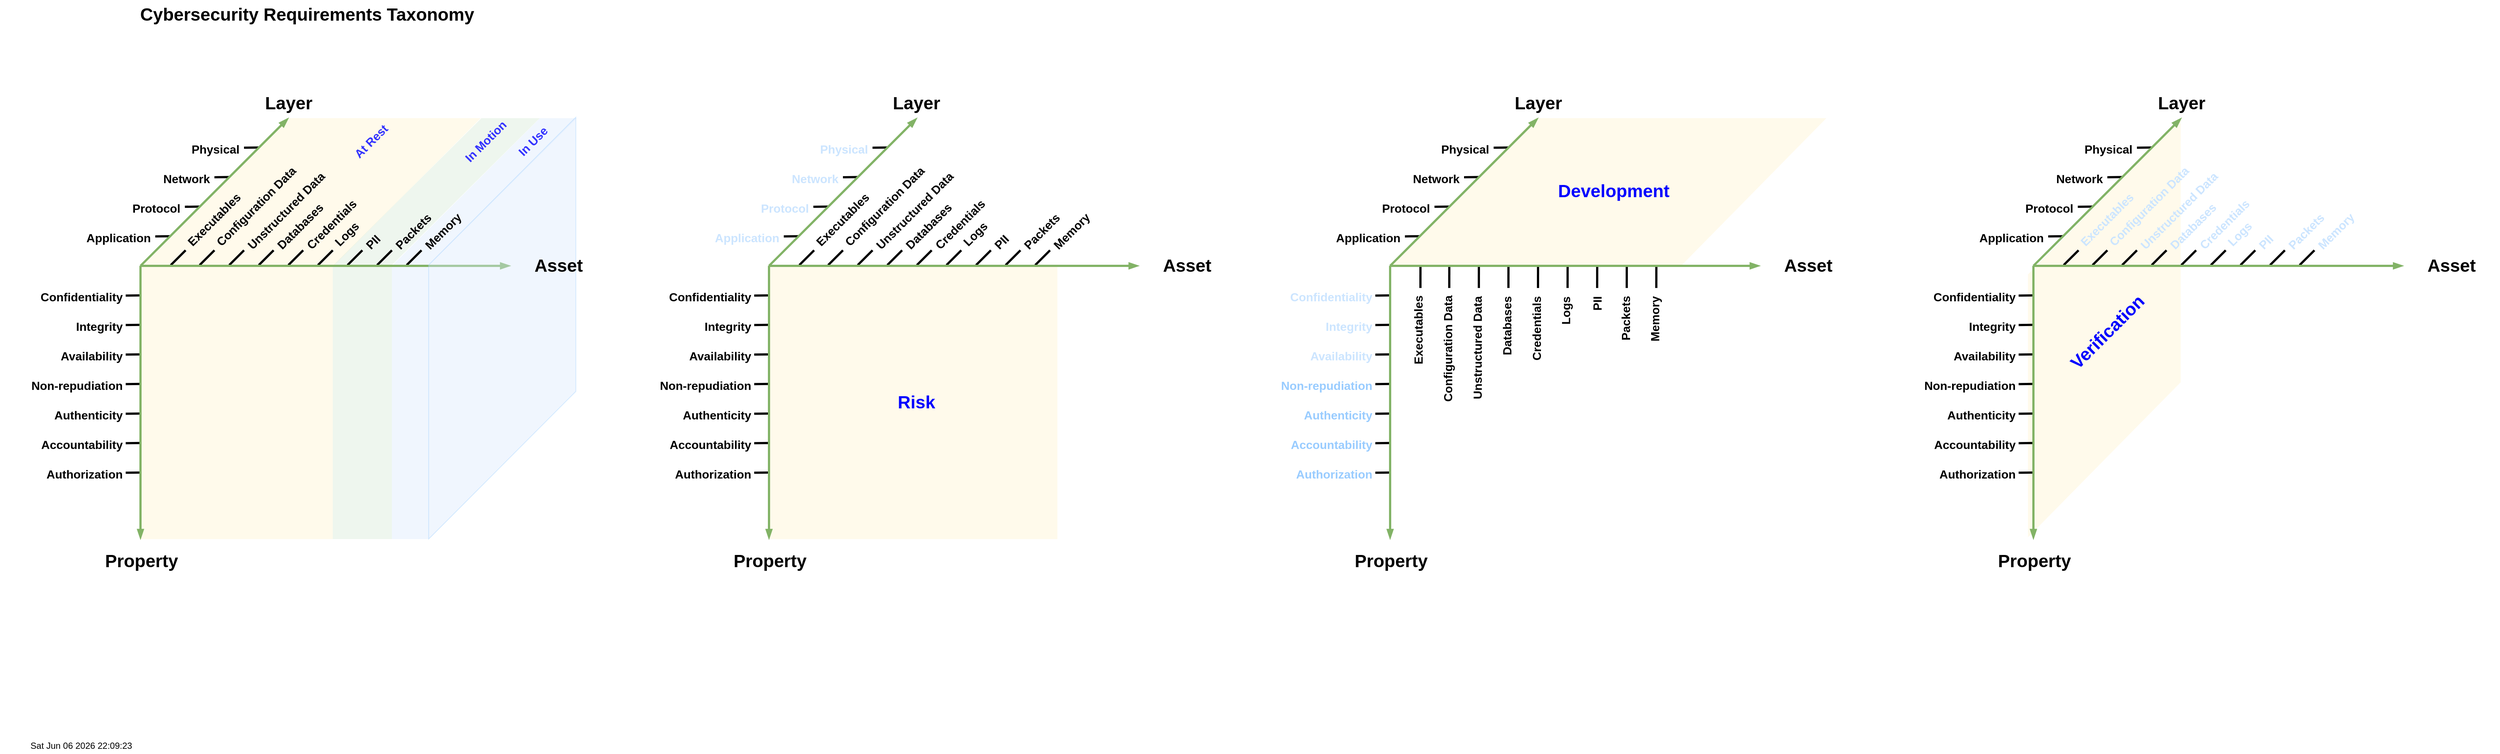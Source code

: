 <mxfile version="13.7.9" type="device"><diagram id="rt5wtrKNGQeydANUWzkH" name="Page-1"><mxGraphModel dx="1106" dy="1003" grid="0" gridSize="10" guides="1" tooltips="1" connect="1" arrows="1" fold="1" page="1" pageScale="1" pageWidth="850" pageHeight="1100" math="0" shadow="0"><root><mxCell id="0"/><mxCell id="1" parent="0"/><mxCell id="GhZLCgWQpFqejBJVh2LF-31" value="" style="rounded=0;whiteSpace=wrap;html=1;opacity=40;align=center;fillColor=#dae8fc;strokeColor=none;" parent="1" vertex="1"><mxGeometry x="540" y="400" width="50" height="370" as="geometry"/></mxCell><mxCell id="GhZLCgWQpFqejBJVh2LF-30" value="" style="rounded=0;whiteSpace=wrap;html=1;opacity=40;align=center;fillColor=#d5e8d4;strokeColor=none;" parent="1" vertex="1"><mxGeometry x="460" y="400" width="80" height="370" as="geometry"/></mxCell><mxCell id="GhZLCgWQpFqejBJVh2LF-29" value="" style="rounded=0;whiteSpace=wrap;html=1;opacity=40;align=center;fillColor=#fff2cc;strokeColor=none;" parent="1" vertex="1"><mxGeometry x="200" y="400" width="260" height="370" as="geometry"/></mxCell><mxCell id="GhZLCgWQpFqejBJVh2LF-20" value="" style="shape=parallelogram;perimeter=parallelogramPerimeter;whiteSpace=wrap;html=1;fillColor=#fff2cc;strokeColor=none;opacity=40;size=0.432;" parent="1" vertex="1"><mxGeometry x="200" y="200" width="460" height="200" as="geometry"/></mxCell><mxCell id="GhZLCgWQpFqejBJVh2LF-23" value="" style="shape=parallelogram;perimeter=parallelogramPerimeter;whiteSpace=wrap;html=1;fillColor=#d5e8d4;strokeColor=none;opacity=40;size=0.718;" parent="1" vertex="1"><mxGeometry x="460" y="200" width="280" height="200" as="geometry"/></mxCell><mxCell id="GhZLCgWQpFqejBJVh2LF-24" value="" style="shape=parallelogram;perimeter=parallelogramPerimeter;whiteSpace=wrap;html=1;fillColor=#dae8fc;strokeColor=none;opacity=40;size=0.801;" parent="1" vertex="1"><mxGeometry x="540" y="200" width="250" height="200" as="geometry"/></mxCell><UserObject label="%date{ddd mmm dd yyyy HH:MM:ss}%" placeholders="1" id="2E60K1jWNHAhZudrRcz7-4"><mxCell style="text;html=1;strokeColor=none;fillColor=none;align=center;verticalAlign=middle;whiteSpace=wrap;overflow=hidden;" parent="1" vertex="1"><mxGeometry x="40" y="1040" width="160" height="20" as="geometry"/></mxCell></UserObject><mxCell id="2E60K1jWNHAhZudrRcz7-5" value="Cybersecurity Requirements Taxonomy" style="text;strokeColor=none;fillColor=none;html=1;fontSize=24;fontStyle=1;verticalAlign=middle;align=center;" parent="1" vertex="1"><mxGeometry x="10" y="40" width="830" height="40" as="geometry"/></mxCell><mxCell id="2E60K1jWNHAhZudrRcz7-6" value="Layer" style="text;strokeColor=none;fillColor=none;html=1;fontSize=24;fontStyle=1;verticalAlign=middle;align=center;rotation=0;" parent="1" vertex="1"><mxGeometry x="350" y="160" width="100" height="40" as="geometry"/></mxCell><mxCell id="2E60K1jWNHAhZudrRcz7-8" value="Property" style="text;strokeColor=none;fillColor=none;html=1;fontSize=24;fontStyle=1;verticalAlign=middle;align=center;rotation=0;" parent="1" vertex="1"><mxGeometry x="106" y="780" width="190" height="40" as="geometry"/></mxCell><mxCell id="2E60K1jWNHAhZudrRcz7-9" value="&lt;font style=&quot;font-size: 16px&quot;&gt;Physical&lt;/font&gt;" style="text;strokeColor=none;fillColor=none;html=1;fontSize=24;fontStyle=1;verticalAlign=middle;align=right;rotation=0;" parent="1" vertex="1"><mxGeometry x="235" y="220" width="100" height="40" as="geometry"/></mxCell><mxCell id="2E60K1jWNHAhZudrRcz7-10" value="&lt;font style=&quot;font-size: 16px&quot;&gt;Network&lt;/font&gt;" style="text;strokeColor=none;fillColor=none;html=1;fontSize=24;fontStyle=1;verticalAlign=middle;align=right;rotation=0;" parent="1" vertex="1"><mxGeometry x="195" y="260" width="100" height="40" as="geometry"/></mxCell><mxCell id="2E60K1jWNHAhZudrRcz7-11" value="&lt;font style=&quot;font-size: 16px&quot;&gt;Protocol&lt;/font&gt;" style="text;strokeColor=none;fillColor=none;html=1;fontSize=24;fontStyle=1;verticalAlign=middle;align=right;rotation=0;" parent="1" vertex="1"><mxGeometry x="155" y="300" width="100" height="40" as="geometry"/></mxCell><mxCell id="2E60K1jWNHAhZudrRcz7-12" value="&lt;font style=&quot;font-size: 16px&quot;&gt;Application&lt;/font&gt;" style="text;strokeColor=none;fillColor=none;html=1;fontSize=24;fontStyle=1;verticalAlign=middle;align=right;rotation=0;" parent="1" vertex="1"><mxGeometry x="115" y="340" width="100" height="40" as="geometry"/></mxCell><mxCell id="2E60K1jWNHAhZudrRcz7-13" value="" style="endArrow=none;html=1;strokeWidth=3;" parent="1" edge="1"><mxGeometry width="50" height="50" relative="1" as="geometry"><mxPoint x="180" y="440.25" as="sourcePoint"/><mxPoint x="200" y="440" as="targetPoint"/></mxGeometry></mxCell><mxCell id="2E60K1jWNHAhZudrRcz7-14" value="" style="endArrow=none;html=1;strokeWidth=3;" parent="1" edge="1"><mxGeometry width="50" height="50" relative="1" as="geometry"><mxPoint x="260" y="320" as="sourcePoint"/><mxPoint x="280" y="319.75" as="targetPoint"/></mxGeometry></mxCell><mxCell id="2E60K1jWNHAhZudrRcz7-15" value="" style="endArrow=none;html=1;strokeWidth=3;" parent="1" edge="1"><mxGeometry width="50" height="50" relative="1" as="geometry"><mxPoint x="300" y="280" as="sourcePoint"/><mxPoint x="320" y="279.75" as="targetPoint"/></mxGeometry></mxCell><mxCell id="2E60K1jWNHAhZudrRcz7-16" value="" style="endArrow=none;html=1;strokeWidth=3;" parent="1" edge="1"><mxGeometry width="50" height="50" relative="1" as="geometry"><mxPoint x="340" y="240" as="sourcePoint"/><mxPoint x="360" y="239.75" as="targetPoint"/></mxGeometry></mxCell><mxCell id="2E60K1jWNHAhZudrRcz7-17" value="&lt;font style=&quot;font-size: 16px&quot;&gt;Confidentiality&lt;/font&gt;" style="text;strokeColor=none;fillColor=none;html=1;fontSize=24;fontStyle=1;verticalAlign=middle;align=right;rotation=0;" parent="1" vertex="1"><mxGeometry x="50" y="420" width="127" height="40" as="geometry"/></mxCell><mxCell id="2E60K1jWNHAhZudrRcz7-18" value="&lt;font style=&quot;font-size: 16px&quot;&gt;Integrity&lt;/font&gt;" style="text;strokeColor=none;fillColor=none;html=1;fontSize=24;fontStyle=1;verticalAlign=middle;align=right;rotation=0;" parent="1" vertex="1"><mxGeometry x="77" y="460" width="100" height="40" as="geometry"/></mxCell><mxCell id="2E60K1jWNHAhZudrRcz7-19" value="&lt;font style=&quot;font-size: 16px&quot;&gt;Availability&lt;/font&gt;" style="text;strokeColor=none;fillColor=none;html=1;fontSize=24;fontStyle=1;verticalAlign=middle;align=right;rotation=0;" parent="1" vertex="1"><mxGeometry x="77" y="500" width="100" height="40" as="geometry"/></mxCell><mxCell id="2E60K1jWNHAhZudrRcz7-20" value="&lt;span style=&quot;font-size: 16px&quot;&gt;Non-repudiation&lt;/span&gt;" style="text;strokeColor=none;fillColor=none;html=1;fontSize=24;fontStyle=1;verticalAlign=middle;align=right;rotation=0;" parent="1" vertex="1"><mxGeometry x="77" y="540" width="100" height="40" as="geometry"/></mxCell><mxCell id="2E60K1jWNHAhZudrRcz7-21" value="" style="endArrow=none;html=1;strokeWidth=3;" parent="1" edge="1"><mxGeometry width="50" height="50" relative="1" as="geometry"><mxPoint x="180" y="480.08" as="sourcePoint"/><mxPoint x="200" y="479.83" as="targetPoint"/></mxGeometry></mxCell><mxCell id="2E60K1jWNHAhZudrRcz7-22" value="" style="endArrow=none;html=1;strokeWidth=3;" parent="1" edge="1"><mxGeometry width="50" height="50" relative="1" as="geometry"><mxPoint x="180" y="520.08" as="sourcePoint"/><mxPoint x="200" y="519.83" as="targetPoint"/></mxGeometry></mxCell><mxCell id="2E60K1jWNHAhZudrRcz7-23" value="" style="endArrow=none;html=1;strokeWidth=3;" parent="1" edge="1"><mxGeometry width="50" height="50" relative="1" as="geometry"><mxPoint x="180" y="560.08" as="sourcePoint"/><mxPoint x="200" y="559.83" as="targetPoint"/></mxGeometry></mxCell><mxCell id="2E60K1jWNHAhZudrRcz7-24" value="" style="endArrow=none;html=1;strokeWidth=3;" parent="1" edge="1"><mxGeometry width="50" height="50" relative="1" as="geometry"><mxPoint x="220" y="360.08" as="sourcePoint"/><mxPoint x="240" y="359.83" as="targetPoint"/></mxGeometry></mxCell><mxCell id="2E60K1jWNHAhZudrRcz7-25" value="" style="endArrow=none;html=1;strokeWidth=3;" parent="1" edge="1"><mxGeometry width="50" height="50" relative="1" as="geometry"><mxPoint x="300.03" y="378.89" as="sourcePoint"/><mxPoint x="280.03" y="398.89" as="targetPoint"/></mxGeometry></mxCell><mxCell id="2E60K1jWNHAhZudrRcz7-26" value="&lt;font style=&quot;font-size: 16px&quot;&gt;Configuration Data&lt;br&gt;&lt;/font&gt;" style="text;strokeColor=none;fillColor=none;html=1;fontSize=24;fontStyle=1;verticalAlign=middle;align=left;rotation=-45;" parent="1" vertex="1"><mxGeometry x="278" y="291.92" width="165" height="40" as="geometry"/></mxCell><mxCell id="2E60K1jWNHAhZudrRcz7-27" value="&lt;font style=&quot;font-size: 16px&quot;&gt;Unstructured Data&lt;/font&gt;" style="text;strokeColor=none;fillColor=none;html=1;fontSize=24;fontStyle=1;verticalAlign=middle;align=left;rotation=-45;" parent="1" vertex="1"><mxGeometry x="316.85" y="287.08" width="189.97" height="40" as="geometry"/></mxCell><mxCell id="2E60K1jWNHAhZudrRcz7-28" value="&lt;font style=&quot;font-size: 16px&quot;&gt;Databases&lt;/font&gt;" style="text;strokeColor=none;fillColor=none;html=1;fontSize=24;fontStyle=1;verticalAlign=middle;align=left;rotation=-45;" parent="1" vertex="1"><mxGeometry x="370.03" y="318.89" width="100" height="40" as="geometry"/></mxCell><mxCell id="2E60K1jWNHAhZudrRcz7-29" value="&lt;font style=&quot;font-size: 16px&quot;&gt;Credentials&lt;/font&gt;" style="text;strokeColor=none;fillColor=none;html=1;fontSize=24;fontStyle=1;verticalAlign=middle;align=left;rotation=-45;" parent="1" vertex="1"><mxGeometry x="410.03" y="318.89" width="100" height="40" as="geometry"/></mxCell><mxCell id="2E60K1jWNHAhZudrRcz7-30" value="" style="endArrow=none;html=1;strokeWidth=3;" parent="1" edge="1"><mxGeometry width="50" height="50" relative="1" as="geometry"><mxPoint x="340.03" y="378.89" as="sourcePoint"/><mxPoint x="320.03" y="398.89" as="targetPoint"/></mxGeometry></mxCell><mxCell id="2E60K1jWNHAhZudrRcz7-31" value="" style="endArrow=none;html=1;strokeWidth=3;" parent="1" edge="1"><mxGeometry width="50" height="50" relative="1" as="geometry"><mxPoint x="380.03" y="378.89" as="sourcePoint"/><mxPoint x="360.03" y="398.89" as="targetPoint"/></mxGeometry></mxCell><mxCell id="2E60K1jWNHAhZudrRcz7-32" value="" style="endArrow=none;html=1;strokeWidth=3;" parent="1" edge="1"><mxGeometry width="50" height="50" relative="1" as="geometry"><mxPoint x="420.03" y="378.89" as="sourcePoint"/><mxPoint x="400.03" y="398.89" as="targetPoint"/></mxGeometry></mxCell><mxCell id="GhZLCgWQpFqejBJVh2LF-1" value="" style="endArrow=none;html=1;strokeWidth=3;" parent="1" edge="1"><mxGeometry width="50" height="50" relative="1" as="geometry"><mxPoint x="460.06" y="378.89" as="sourcePoint"/><mxPoint x="440.06" y="398.89" as="targetPoint"/></mxGeometry></mxCell><mxCell id="GhZLCgWQpFqejBJVh2LF-2" value="&lt;font style=&quot;font-size: 16px&quot;&gt;Logs&lt;br&gt;&lt;/font&gt;" style="text;strokeColor=none;fillColor=none;html=1;fontSize=24;fontStyle=1;verticalAlign=middle;align=left;rotation=-45;" parent="1" vertex="1"><mxGeometry x="438.03" y="291.92" width="165" height="40" as="geometry"/></mxCell><mxCell id="GhZLCgWQpFqejBJVh2LF-3" value="&lt;font style=&quot;font-size: 16px&quot;&gt;Packets&lt;/font&gt;" style="text;strokeColor=none;fillColor=none;html=1;fontSize=24;fontStyle=1;verticalAlign=middle;align=left;rotation=-45;" parent="1" vertex="1"><mxGeometry x="515.42" y="283.55" width="199.97" height="40" as="geometry"/></mxCell><mxCell id="GhZLCgWQpFqejBJVh2LF-4" value="&lt;font style=&quot;font-size: 16px&quot;&gt;Memory&lt;/font&gt;" style="text;strokeColor=none;fillColor=none;html=1;fontSize=24;fontStyle=1;verticalAlign=middle;align=left;rotation=-45;" parent="1" vertex="1"><mxGeometry x="559.81" y="294.15" width="169.97" height="40" as="geometry"/></mxCell><mxCell id="GhZLCgWQpFqejBJVh2LF-5" value="" style="endArrow=none;html=1;strokeWidth=3;" parent="1" edge="1"><mxGeometry width="50" height="50" relative="1" as="geometry"><mxPoint x="500.06" y="378.89" as="sourcePoint"/><mxPoint x="480.06" y="398.89" as="targetPoint"/></mxGeometry></mxCell><mxCell id="GhZLCgWQpFqejBJVh2LF-6" value="" style="endArrow=none;html=1;strokeWidth=3;" parent="1" edge="1"><mxGeometry width="50" height="50" relative="1" as="geometry"><mxPoint x="540.06" y="378.89" as="sourcePoint"/><mxPoint x="520.06" y="398.89" as="targetPoint"/></mxGeometry></mxCell><mxCell id="GhZLCgWQpFqejBJVh2LF-7" value="" style="endArrow=none;html=1;strokeWidth=3;" parent="1" edge="1"><mxGeometry width="50" height="50" relative="1" as="geometry"><mxPoint x="580.06" y="378.89" as="sourcePoint"/><mxPoint x="560.06" y="398.89" as="targetPoint"/></mxGeometry></mxCell><mxCell id="GhZLCgWQpFqejBJVh2LF-8" value="&lt;span style=&quot;font-size: 16px&quot;&gt;PII&lt;/span&gt;" style="text;strokeColor=none;fillColor=none;html=1;fontSize=24;fontStyle=1;verticalAlign=middle;align=left;rotation=-45;" parent="1" vertex="1"><mxGeometry x="473.92" y="280" width="210" height="40" as="geometry"/></mxCell><mxCell id="GhZLCgWQpFqejBJVh2LF-10" value="" style="endArrow=none;html=1;strokeWidth=3;" parent="1" edge="1"><mxGeometry width="50" height="50" relative="1" as="geometry"><mxPoint x="180" y="600.25" as="sourcePoint"/><mxPoint x="200" y="600" as="targetPoint"/></mxGeometry></mxCell><mxCell id="GhZLCgWQpFqejBJVh2LF-11" value="&lt;font style=&quot;font-size: 16px&quot;&gt;Authenticity&lt;/font&gt;" style="text;strokeColor=none;fillColor=none;html=1;fontSize=24;fontStyle=1;verticalAlign=middle;align=right;rotation=0;" parent="1" vertex="1"><mxGeometry x="50" y="580" width="127" height="40" as="geometry"/></mxCell><mxCell id="GhZLCgWQpFqejBJVh2LF-12" value="&lt;span style=&quot;font-size: 16px&quot;&gt;Accountability&lt;/span&gt;" style="text;strokeColor=none;fillColor=none;html=1;fontSize=24;fontStyle=1;verticalAlign=middle;align=right;rotation=0;" parent="1" vertex="1"><mxGeometry x="77" y="620" width="100" height="40" as="geometry"/></mxCell><mxCell id="GhZLCgWQpFqejBJVh2LF-13" value="&lt;font style=&quot;font-size: 16px&quot;&gt;Authorization&lt;/font&gt;" style="text;strokeColor=none;fillColor=none;html=1;fontSize=24;fontStyle=1;verticalAlign=middle;align=right;rotation=0;" parent="1" vertex="1"><mxGeometry x="77" y="660" width="100" height="40" as="geometry"/></mxCell><mxCell id="GhZLCgWQpFqejBJVh2LF-15" value="" style="endArrow=none;html=1;strokeWidth=3;" parent="1" edge="1"><mxGeometry width="50" height="50" relative="1" as="geometry"><mxPoint x="180" y="640.08" as="sourcePoint"/><mxPoint x="200" y="639.83" as="targetPoint"/></mxGeometry></mxCell><mxCell id="GhZLCgWQpFqejBJVh2LF-16" value="" style="endArrow=none;html=1;strokeWidth=3;" parent="1" edge="1"><mxGeometry width="50" height="50" relative="1" as="geometry"><mxPoint x="180" y="680.08" as="sourcePoint"/><mxPoint x="200" y="679.83" as="targetPoint"/></mxGeometry></mxCell><mxCell id="GhZLCgWQpFqejBJVh2LF-18" value="" style="endArrow=none;html=1;strokeWidth=3;" parent="1" edge="1"><mxGeometry width="50" height="50" relative="1" as="geometry"><mxPoint x="261.03" y="378.89" as="sourcePoint"/><mxPoint x="241.03" y="398.89" as="targetPoint"/></mxGeometry></mxCell><mxCell id="GhZLCgWQpFqejBJVh2LF-19" value="&lt;font style=&quot;font-size: 16px&quot;&gt;Executables&lt;br&gt;&lt;/font&gt;" style="text;strokeColor=none;fillColor=none;html=1;fontSize=24;fontStyle=1;verticalAlign=middle;align=left;rotation=-45;" parent="1" vertex="1"><mxGeometry x="239" y="291.92" width="165" height="40" as="geometry"/></mxCell><mxCell id="2E60K1jWNHAhZudrRcz7-3" value="" style="endArrow=blockThin;html=1;strokeWidth=3;endFill=1;fillColor=#d5e8d4;strokeColor=#82b366;" parent="1" edge="1"><mxGeometry width="50" height="50" relative="1" as="geometry"><mxPoint x="200" y="400" as="sourcePoint"/><mxPoint x="400" y="200" as="targetPoint"/></mxGeometry></mxCell><mxCell id="2E60K1jWNHAhZudrRcz7-1" value="" style="endArrow=blockThin;html=1;strokeWidth=3;endFill=1;fillColor=#d5e8d4;strokeColor=#82b366;entryX=0;entryY=0.5;entryDx=0;entryDy=0;" parent="1" target="2E60K1jWNHAhZudrRcz7-7" edge="1"><mxGeometry width="50" height="50" relative="1" as="geometry"><mxPoint x="200" y="400" as="sourcePoint"/><mxPoint x="640" y="400" as="targetPoint"/></mxGeometry></mxCell><mxCell id="2E60K1jWNHAhZudrRcz7-2" value="" style="endArrow=blockThin;html=1;strokeWidth=3;endFill=1;fillColor=#d5e8d4;strokeColor=#82b366;" parent="1" edge="1"><mxGeometry width="50" height="50" relative="1" as="geometry"><mxPoint x="200" y="400" as="sourcePoint"/><mxPoint x="200" y="770" as="targetPoint"/></mxGeometry></mxCell><mxCell id="GhZLCgWQpFqejBJVh2LF-22" value="&lt;span style=&quot;font-size: 16px&quot;&gt;&lt;font color=&quot;#3333ff&quot;&gt;At Rest&lt;/font&gt;&lt;/span&gt;" style="text;strokeColor=none;fillColor=none;html=1;fontSize=24;fontStyle=1;verticalAlign=middle;align=center;rotation=-45;" parent="1" vertex="1"><mxGeometry x="460" y="210" width="100" height="40" as="geometry"/></mxCell><mxCell id="GhZLCgWQpFqejBJVh2LF-25" value="&lt;span style=&quot;font-size: 16px&quot;&gt;In Motion&lt;/span&gt;" style="text;strokeColor=none;fillColor=none;html=1;fontSize=24;fontStyle=1;verticalAlign=middle;align=center;rotation=-45;fontColor=#3333FF;" parent="1" vertex="1"><mxGeometry x="620" y="210" width="90" height="40" as="geometry"/></mxCell><mxCell id="GhZLCgWQpFqejBJVh2LF-26" value="&lt;span style=&quot;font-size: 16px&quot;&gt;In Use&lt;/span&gt;" style="text;strokeColor=none;fillColor=none;html=1;fontSize=24;fontStyle=1;verticalAlign=middle;align=center;rotation=-45;fontColor=#3333FF;" parent="1" vertex="1"><mxGeometry x="683.92" y="210" width="90" height="40" as="geometry"/></mxCell><mxCell id="tKmzxcXheqmQv9W7LOPk-4" value="" style="rounded=0;whiteSpace=wrap;html=1;opacity=40;align=center;fillColor=#fff2cc;strokeColor=none;" parent="1" vertex="1"><mxGeometry x="1050" y="400" width="390" height="370" as="geometry"/></mxCell><mxCell id="tKmzxcXheqmQv9W7LOPk-8" value="Asset" style="text;strokeColor=none;fillColor=none;html=1;fontSize=24;fontStyle=1;verticalAlign=middle;align=center;rotation=0;" parent="1" vertex="1"><mxGeometry x="1550" y="380" width="130" height="40" as="geometry"/></mxCell><mxCell id="tKmzxcXheqmQv9W7LOPk-9" value="Property" style="text;strokeColor=none;fillColor=none;html=1;fontSize=24;fontStyle=1;verticalAlign=middle;align=center;rotation=0;" parent="1" vertex="1"><mxGeometry x="956" y="780" width="190" height="40" as="geometry"/></mxCell><mxCell id="tKmzxcXheqmQv9W7LOPk-10" value="&lt;font style=&quot;font-size: 16px&quot; color=&quot;#cce5ff&quot;&gt;Physical&lt;/font&gt;" style="text;strokeColor=none;fillColor=none;html=1;fontSize=24;fontStyle=1;verticalAlign=middle;align=right;rotation=0;" parent="1" vertex="1"><mxGeometry x="1085" y="220" width="100" height="40" as="geometry"/></mxCell><mxCell id="tKmzxcXheqmQv9W7LOPk-11" value="&lt;font style=&quot;font-size: 16px&quot; color=&quot;#cce5ff&quot;&gt;Network&lt;/font&gt;" style="text;strokeColor=none;fillColor=none;html=1;fontSize=24;fontStyle=1;verticalAlign=middle;align=right;rotation=0;" parent="1" vertex="1"><mxGeometry x="1045" y="260" width="100" height="40" as="geometry"/></mxCell><mxCell id="tKmzxcXheqmQv9W7LOPk-12" value="&lt;font style=&quot;font-size: 16px&quot; color=&quot;#cce5ff&quot;&gt;Protocol&lt;/font&gt;" style="text;strokeColor=none;fillColor=none;html=1;fontSize=24;fontStyle=1;verticalAlign=middle;align=right;rotation=0;" parent="1" vertex="1"><mxGeometry x="1005" y="300" width="100" height="40" as="geometry"/></mxCell><mxCell id="tKmzxcXheqmQv9W7LOPk-13" value="&lt;font style=&quot;font-size: 16px&quot; color=&quot;#cce5ff&quot;&gt;Application&lt;/font&gt;" style="text;strokeColor=none;fillColor=none;html=1;fontSize=24;fontStyle=1;verticalAlign=middle;align=right;rotation=0;" parent="1" vertex="1"><mxGeometry x="965" y="340" width="100" height="40" as="geometry"/></mxCell><mxCell id="tKmzxcXheqmQv9W7LOPk-14" value="" style="endArrow=none;html=1;strokeWidth=3;" parent="1" edge="1"><mxGeometry width="50" height="50" relative="1" as="geometry"><mxPoint x="1030" y="440.25" as="sourcePoint"/><mxPoint x="1050" y="440" as="targetPoint"/></mxGeometry></mxCell><mxCell id="tKmzxcXheqmQv9W7LOPk-15" value="" style="endArrow=none;html=1;strokeWidth=3;" parent="1" edge="1"><mxGeometry width="50" height="50" relative="1" as="geometry"><mxPoint x="1110" y="320" as="sourcePoint"/><mxPoint x="1130" y="319.75" as="targetPoint"/></mxGeometry></mxCell><mxCell id="tKmzxcXheqmQv9W7LOPk-16" value="" style="endArrow=none;html=1;strokeWidth=3;" parent="1" edge="1"><mxGeometry width="50" height="50" relative="1" as="geometry"><mxPoint x="1150" y="280" as="sourcePoint"/><mxPoint x="1170" y="279.75" as="targetPoint"/></mxGeometry></mxCell><mxCell id="tKmzxcXheqmQv9W7LOPk-17" value="" style="endArrow=none;html=1;strokeWidth=3;" parent="1" edge="1"><mxGeometry width="50" height="50" relative="1" as="geometry"><mxPoint x="1190" y="240" as="sourcePoint"/><mxPoint x="1210" y="239.75" as="targetPoint"/></mxGeometry></mxCell><mxCell id="tKmzxcXheqmQv9W7LOPk-18" value="&lt;font style=&quot;font-size: 16px&quot;&gt;Confidentiality&lt;/font&gt;" style="text;strokeColor=none;fillColor=none;html=1;fontSize=24;fontStyle=1;verticalAlign=middle;align=right;rotation=0;" parent="1" vertex="1"><mxGeometry x="900" y="420" width="127" height="40" as="geometry"/></mxCell><mxCell id="tKmzxcXheqmQv9W7LOPk-19" value="&lt;font style=&quot;font-size: 16px&quot;&gt;Integrity&lt;/font&gt;" style="text;strokeColor=none;fillColor=none;html=1;fontSize=24;fontStyle=1;verticalAlign=middle;align=right;rotation=0;" parent="1" vertex="1"><mxGeometry x="927" y="460" width="100" height="40" as="geometry"/></mxCell><mxCell id="tKmzxcXheqmQv9W7LOPk-20" value="&lt;font style=&quot;font-size: 16px&quot;&gt;Availability&lt;/font&gt;" style="text;strokeColor=none;fillColor=none;html=1;fontSize=24;fontStyle=1;verticalAlign=middle;align=right;rotation=0;" parent="1" vertex="1"><mxGeometry x="927" y="500" width="100" height="40" as="geometry"/></mxCell><mxCell id="tKmzxcXheqmQv9W7LOPk-21" value="&lt;span style=&quot;font-size: 16px&quot;&gt;Non-repudiation&lt;/span&gt;" style="text;strokeColor=none;fillColor=none;html=1;fontSize=24;fontStyle=1;verticalAlign=middle;align=right;rotation=0;" parent="1" vertex="1"><mxGeometry x="927" y="540" width="100" height="40" as="geometry"/></mxCell><mxCell id="tKmzxcXheqmQv9W7LOPk-22" value="" style="endArrow=none;html=1;strokeWidth=3;" parent="1" edge="1"><mxGeometry width="50" height="50" relative="1" as="geometry"><mxPoint x="1030" y="480.08" as="sourcePoint"/><mxPoint x="1050" y="479.83" as="targetPoint"/></mxGeometry></mxCell><mxCell id="tKmzxcXheqmQv9W7LOPk-23" value="" style="endArrow=none;html=1;strokeWidth=3;" parent="1" edge="1"><mxGeometry width="50" height="50" relative="1" as="geometry"><mxPoint x="1030" y="520.08" as="sourcePoint"/><mxPoint x="1050" y="519.83" as="targetPoint"/></mxGeometry></mxCell><mxCell id="tKmzxcXheqmQv9W7LOPk-24" value="" style="endArrow=none;html=1;strokeWidth=3;" parent="1" edge="1"><mxGeometry width="50" height="50" relative="1" as="geometry"><mxPoint x="1030" y="560.08" as="sourcePoint"/><mxPoint x="1050" y="559.83" as="targetPoint"/></mxGeometry></mxCell><mxCell id="tKmzxcXheqmQv9W7LOPk-25" value="" style="endArrow=none;html=1;strokeWidth=3;" parent="1" edge="1"><mxGeometry width="50" height="50" relative="1" as="geometry"><mxPoint x="1070" y="360.08" as="sourcePoint"/><mxPoint x="1090" y="359.83" as="targetPoint"/></mxGeometry></mxCell><mxCell id="tKmzxcXheqmQv9W7LOPk-26" value="" style="endArrow=none;html=1;strokeWidth=3;" parent="1" edge="1"><mxGeometry width="50" height="50" relative="1" as="geometry"><mxPoint x="1150.03" y="378.89" as="sourcePoint"/><mxPoint x="1130.03" y="398.89" as="targetPoint"/></mxGeometry></mxCell><mxCell id="tKmzxcXheqmQv9W7LOPk-27" value="&lt;font style=&quot;font-size: 16px&quot;&gt;Configuration Data&lt;br&gt;&lt;/font&gt;" style="text;strokeColor=none;fillColor=none;html=1;fontSize=24;fontStyle=1;verticalAlign=middle;align=left;rotation=-45;" parent="1" vertex="1"><mxGeometry x="1128" y="291.92" width="165" height="40" as="geometry"/></mxCell><mxCell id="tKmzxcXheqmQv9W7LOPk-28" value="&lt;font style=&quot;font-size: 16px&quot;&gt;Unstructured Data&lt;/font&gt;" style="text;strokeColor=none;fillColor=none;html=1;fontSize=24;fontStyle=1;verticalAlign=middle;align=left;rotation=-45;" parent="1" vertex="1"><mxGeometry x="1166.85" y="287.08" width="189.97" height="40" as="geometry"/></mxCell><mxCell id="tKmzxcXheqmQv9W7LOPk-29" value="&lt;font style=&quot;font-size: 16px&quot;&gt;Databases&lt;/font&gt;" style="text;strokeColor=none;fillColor=none;html=1;fontSize=24;fontStyle=1;verticalAlign=middle;align=left;rotation=-45;" parent="1" vertex="1"><mxGeometry x="1220.03" y="318.89" width="100" height="40" as="geometry"/></mxCell><mxCell id="tKmzxcXheqmQv9W7LOPk-30" value="&lt;font style=&quot;font-size: 16px&quot;&gt;Credentials&lt;/font&gt;" style="text;strokeColor=none;fillColor=none;html=1;fontSize=24;fontStyle=1;verticalAlign=middle;align=left;rotation=-45;" parent="1" vertex="1"><mxGeometry x="1260.03" y="318.89" width="100" height="40" as="geometry"/></mxCell><mxCell id="tKmzxcXheqmQv9W7LOPk-31" value="" style="endArrow=none;html=1;strokeWidth=3;" parent="1" edge="1"><mxGeometry width="50" height="50" relative="1" as="geometry"><mxPoint x="1190.03" y="378.89" as="sourcePoint"/><mxPoint x="1170.03" y="398.89" as="targetPoint"/></mxGeometry></mxCell><mxCell id="tKmzxcXheqmQv9W7LOPk-32" value="" style="endArrow=none;html=1;strokeWidth=3;" parent="1" edge="1"><mxGeometry width="50" height="50" relative="1" as="geometry"><mxPoint x="1230.03" y="378.89" as="sourcePoint"/><mxPoint x="1210.03" y="398.89" as="targetPoint"/></mxGeometry></mxCell><mxCell id="tKmzxcXheqmQv9W7LOPk-33" value="" style="endArrow=none;html=1;strokeWidth=3;" parent="1" edge="1"><mxGeometry width="50" height="50" relative="1" as="geometry"><mxPoint x="1270.03" y="378.89" as="sourcePoint"/><mxPoint x="1250.03" y="398.89" as="targetPoint"/></mxGeometry></mxCell><mxCell id="tKmzxcXheqmQv9W7LOPk-34" value="" style="endArrow=none;html=1;strokeWidth=3;" parent="1" edge="1"><mxGeometry width="50" height="50" relative="1" as="geometry"><mxPoint x="1310.06" y="378.89" as="sourcePoint"/><mxPoint x="1290.06" y="398.89" as="targetPoint"/></mxGeometry></mxCell><mxCell id="tKmzxcXheqmQv9W7LOPk-35" value="&lt;font style=&quot;font-size: 16px&quot;&gt;Logs&lt;br&gt;&lt;/font&gt;" style="text;strokeColor=none;fillColor=none;html=1;fontSize=24;fontStyle=1;verticalAlign=middle;align=left;rotation=-45;" parent="1" vertex="1"><mxGeometry x="1288.03" y="291.92" width="165" height="40" as="geometry"/></mxCell><mxCell id="tKmzxcXheqmQv9W7LOPk-36" value="&lt;font style=&quot;font-size: 16px&quot;&gt;Packets&lt;/font&gt;" style="text;strokeColor=none;fillColor=none;html=1;fontSize=24;fontStyle=1;verticalAlign=middle;align=left;rotation=-45;" parent="1" vertex="1"><mxGeometry x="1365.42" y="283.55" width="199.97" height="40" as="geometry"/></mxCell><mxCell id="tKmzxcXheqmQv9W7LOPk-37" value="&lt;font style=&quot;font-size: 16px&quot;&gt;Memory&lt;/font&gt;" style="text;strokeColor=none;fillColor=none;html=1;fontSize=24;fontStyle=1;verticalAlign=middle;align=left;rotation=-45;" parent="1" vertex="1"><mxGeometry x="1409.81" y="294.15" width="169.97" height="40" as="geometry"/></mxCell><mxCell id="tKmzxcXheqmQv9W7LOPk-38" value="" style="endArrow=none;html=1;strokeWidth=3;" parent="1" edge="1"><mxGeometry width="50" height="50" relative="1" as="geometry"><mxPoint x="1350.06" y="378.89" as="sourcePoint"/><mxPoint x="1330.06" y="398.89" as="targetPoint"/></mxGeometry></mxCell><mxCell id="tKmzxcXheqmQv9W7LOPk-39" value="" style="endArrow=none;html=1;strokeWidth=3;" parent="1" edge="1"><mxGeometry width="50" height="50" relative="1" as="geometry"><mxPoint x="1390.06" y="378.89" as="sourcePoint"/><mxPoint x="1370.06" y="398.89" as="targetPoint"/></mxGeometry></mxCell><mxCell id="tKmzxcXheqmQv9W7LOPk-40" value="" style="endArrow=none;html=1;strokeWidth=3;" parent="1" edge="1"><mxGeometry width="50" height="50" relative="1" as="geometry"><mxPoint x="1430.06" y="378.89" as="sourcePoint"/><mxPoint x="1410.06" y="398.89" as="targetPoint"/></mxGeometry></mxCell><mxCell id="tKmzxcXheqmQv9W7LOPk-41" value="&lt;span style=&quot;font-size: 16px&quot;&gt;PII&lt;/span&gt;" style="text;strokeColor=none;fillColor=none;html=1;fontSize=24;fontStyle=1;verticalAlign=middle;align=left;rotation=-45;" parent="1" vertex="1"><mxGeometry x="1323.92" y="280" width="210" height="40" as="geometry"/></mxCell><mxCell id="tKmzxcXheqmQv9W7LOPk-42" value="" style="endArrow=none;html=1;strokeWidth=3;" parent="1" edge="1"><mxGeometry width="50" height="50" relative="1" as="geometry"><mxPoint x="1030" y="600.25" as="sourcePoint"/><mxPoint x="1050" y="600" as="targetPoint"/></mxGeometry></mxCell><mxCell id="tKmzxcXheqmQv9W7LOPk-43" value="&lt;span style=&quot;font-size: 16px&quot;&gt;Authenticity&lt;/span&gt;" style="text;strokeColor=none;fillColor=none;html=1;fontSize=24;fontStyle=1;verticalAlign=middle;align=right;rotation=0;" parent="1" vertex="1"><mxGeometry x="900" y="580" width="127" height="40" as="geometry"/></mxCell><mxCell id="tKmzxcXheqmQv9W7LOPk-44" value="&lt;span style=&quot;font-size: 16px&quot;&gt;Accountability&lt;/span&gt;" style="text;strokeColor=none;fillColor=none;html=1;fontSize=24;fontStyle=1;verticalAlign=middle;align=right;rotation=0;" parent="1" vertex="1"><mxGeometry x="927" y="620" width="100" height="40" as="geometry"/></mxCell><mxCell id="tKmzxcXheqmQv9W7LOPk-45" value="&lt;span style=&quot;font-size: 16px&quot;&gt;Authorization&lt;/span&gt;" style="text;strokeColor=none;fillColor=none;html=1;fontSize=24;fontStyle=1;verticalAlign=middle;align=right;rotation=0;" parent="1" vertex="1"><mxGeometry x="927" y="660" width="100" height="40" as="geometry"/></mxCell><mxCell id="tKmzxcXheqmQv9W7LOPk-47" value="" style="endArrow=none;html=1;strokeWidth=3;" parent="1" edge="1"><mxGeometry width="50" height="50" relative="1" as="geometry"><mxPoint x="1030" y="640.08" as="sourcePoint"/><mxPoint x="1050" y="639.83" as="targetPoint"/></mxGeometry></mxCell><mxCell id="tKmzxcXheqmQv9W7LOPk-48" value="" style="endArrow=none;html=1;strokeWidth=3;" parent="1" edge="1"><mxGeometry width="50" height="50" relative="1" as="geometry"><mxPoint x="1030" y="680.08" as="sourcePoint"/><mxPoint x="1050" y="679.83" as="targetPoint"/></mxGeometry></mxCell><mxCell id="tKmzxcXheqmQv9W7LOPk-50" value="" style="endArrow=none;html=1;strokeWidth=3;" parent="1" edge="1"><mxGeometry width="50" height="50" relative="1" as="geometry"><mxPoint x="1111.03" y="378.89" as="sourcePoint"/><mxPoint x="1091.03" y="398.89" as="targetPoint"/></mxGeometry></mxCell><mxCell id="tKmzxcXheqmQv9W7LOPk-51" value="&lt;font style=&quot;font-size: 16px&quot;&gt;Executables&lt;br&gt;&lt;/font&gt;" style="text;strokeColor=none;fillColor=none;html=1;fontSize=24;fontStyle=1;verticalAlign=middle;align=left;rotation=-45;" parent="1" vertex="1"><mxGeometry x="1089" y="291.92" width="165" height="40" as="geometry"/></mxCell><mxCell id="tKmzxcXheqmQv9W7LOPk-52" value="" style="endArrow=blockThin;html=1;strokeWidth=3;endFill=1;fillColor=#d5e8d4;strokeColor=#82b366;" parent="1" edge="1"><mxGeometry width="50" height="50" relative="1" as="geometry"><mxPoint x="1050" y="400" as="sourcePoint"/><mxPoint x="1250" y="200" as="targetPoint"/></mxGeometry></mxCell><mxCell id="tKmzxcXheqmQv9W7LOPk-53" value="" style="endArrow=blockThin;html=1;strokeWidth=3;endFill=1;fillColor=#d5e8d4;strokeColor=#82b366;entryX=0;entryY=0.5;entryDx=0;entryDy=0;" parent="1" target="tKmzxcXheqmQv9W7LOPk-8" edge="1"><mxGeometry width="50" height="50" relative="1" as="geometry"><mxPoint x="1050" y="400" as="sourcePoint"/><mxPoint x="1490" y="400" as="targetPoint"/></mxGeometry></mxCell><mxCell id="tKmzxcXheqmQv9W7LOPk-54" value="" style="endArrow=blockThin;html=1;strokeWidth=3;endFill=1;fillColor=#d5e8d4;strokeColor=#82b366;" parent="1" edge="1"><mxGeometry width="50" height="50" relative="1" as="geometry"><mxPoint x="1050" y="400" as="sourcePoint"/><mxPoint x="1050" y="770" as="targetPoint"/></mxGeometry></mxCell><mxCell id="tKmzxcXheqmQv9W7LOPk-58" value="Layer" style="text;strokeColor=none;fillColor=none;html=1;fontSize=24;fontStyle=1;verticalAlign=middle;align=center;rotation=0;" parent="1" vertex="1"><mxGeometry x="1199" y="160" width="100" height="40" as="geometry"/></mxCell><mxCell id="tKmzxcXheqmQv9W7LOPk-59" value="&lt;font color=&quot;#0000ff&quot;&gt;Risk&lt;/font&gt;" style="text;strokeColor=none;fillColor=none;html=1;fontSize=24;fontStyle=1;verticalAlign=middle;align=center;rotation=0;" parent="1" vertex="1"><mxGeometry x="1199" y="565" width="100" height="40" as="geometry"/></mxCell><mxCell id="tKmzxcXheqmQv9W7LOPk-63" value="" style="shape=parallelogram;perimeter=parallelogramPerimeter;whiteSpace=wrap;html=1;fillColor=#fff2cc;strokeColor=none;opacity=40;size=0.333;" parent="1" vertex="1"><mxGeometry x="1890" y="200" width="590" height="200" as="geometry"/></mxCell><mxCell id="tKmzxcXheqmQv9W7LOPk-66" value="Layer" style="text;strokeColor=none;fillColor=none;html=1;fontSize=24;fontStyle=1;verticalAlign=middle;align=center;rotation=0;" parent="1" vertex="1"><mxGeometry x="2040" y="160" width="100" height="40" as="geometry"/></mxCell><mxCell id="tKmzxcXheqmQv9W7LOPk-67" value="Asset" style="text;strokeColor=none;fillColor=none;html=1;fontSize=24;fontStyle=1;verticalAlign=middle;align=center;rotation=0;" parent="1" vertex="1"><mxGeometry x="2390" y="380" width="130" height="40" as="geometry"/></mxCell><mxCell id="tKmzxcXheqmQv9W7LOPk-68" value="Property" style="text;strokeColor=none;fillColor=none;html=1;fontSize=24;fontStyle=1;verticalAlign=middle;align=center;rotation=0;" parent="1" vertex="1"><mxGeometry x="1796" y="780" width="190" height="40" as="geometry"/></mxCell><mxCell id="tKmzxcXheqmQv9W7LOPk-69" value="&lt;font style=&quot;font-size: 16px&quot;&gt;Physical&lt;/font&gt;" style="text;strokeColor=none;fillColor=none;html=1;fontSize=24;fontStyle=1;verticalAlign=middle;align=right;rotation=0;" parent="1" vertex="1"><mxGeometry x="1925" y="220" width="100" height="40" as="geometry"/></mxCell><mxCell id="tKmzxcXheqmQv9W7LOPk-70" value="&lt;font style=&quot;font-size: 16px&quot;&gt;Network&lt;/font&gt;" style="text;strokeColor=none;fillColor=none;html=1;fontSize=24;fontStyle=1;verticalAlign=middle;align=right;rotation=0;" parent="1" vertex="1"><mxGeometry x="1885" y="260" width="100" height="40" as="geometry"/></mxCell><mxCell id="tKmzxcXheqmQv9W7LOPk-71" value="&lt;font style=&quot;font-size: 16px&quot;&gt;Protocol&lt;/font&gt;" style="text;strokeColor=none;fillColor=none;html=1;fontSize=24;fontStyle=1;verticalAlign=middle;align=right;rotation=0;" parent="1" vertex="1"><mxGeometry x="1845" y="300" width="100" height="40" as="geometry"/></mxCell><mxCell id="tKmzxcXheqmQv9W7LOPk-72" value="&lt;font style=&quot;font-size: 16px&quot;&gt;Application&lt;/font&gt;" style="text;strokeColor=none;fillColor=none;html=1;fontSize=24;fontStyle=1;verticalAlign=middle;align=right;rotation=0;" parent="1" vertex="1"><mxGeometry x="1805" y="340" width="100" height="40" as="geometry"/></mxCell><mxCell id="tKmzxcXheqmQv9W7LOPk-73" value="" style="endArrow=none;html=1;strokeWidth=3;" parent="1" edge="1"><mxGeometry width="50" height="50" relative="1" as="geometry"><mxPoint x="1870" y="440.25" as="sourcePoint"/><mxPoint x="1890" y="440" as="targetPoint"/></mxGeometry></mxCell><mxCell id="tKmzxcXheqmQv9W7LOPk-74" value="" style="endArrow=none;html=1;strokeWidth=3;" parent="1" edge="1"><mxGeometry width="50" height="50" relative="1" as="geometry"><mxPoint x="1950" y="320" as="sourcePoint"/><mxPoint x="1970" y="319.75" as="targetPoint"/></mxGeometry></mxCell><mxCell id="tKmzxcXheqmQv9W7LOPk-75" value="" style="endArrow=none;html=1;strokeWidth=3;" parent="1" edge="1"><mxGeometry width="50" height="50" relative="1" as="geometry"><mxPoint x="1990" y="280" as="sourcePoint"/><mxPoint x="2010" y="279.75" as="targetPoint"/></mxGeometry></mxCell><mxCell id="tKmzxcXheqmQv9W7LOPk-76" value="" style="endArrow=none;html=1;strokeWidth=3;" parent="1" edge="1"><mxGeometry width="50" height="50" relative="1" as="geometry"><mxPoint x="2030" y="240" as="sourcePoint"/><mxPoint x="2050" y="239.75" as="targetPoint"/></mxGeometry></mxCell><mxCell id="tKmzxcXheqmQv9W7LOPk-77" value="&lt;font style=&quot;font-size: 16px&quot; color=&quot;#cce5ff&quot;&gt;Confidentiality&lt;/font&gt;" style="text;strokeColor=none;fillColor=none;html=1;fontSize=24;fontStyle=1;verticalAlign=middle;align=right;rotation=0;" parent="1" vertex="1"><mxGeometry x="1740" y="420" width="127" height="40" as="geometry"/></mxCell><mxCell id="tKmzxcXheqmQv9W7LOPk-78" value="&lt;font style=&quot;font-size: 16px&quot; color=&quot;#cce5ff&quot;&gt;Integrity&lt;/font&gt;" style="text;strokeColor=none;fillColor=none;html=1;fontSize=24;fontStyle=1;verticalAlign=middle;align=right;rotation=0;" parent="1" vertex="1"><mxGeometry x="1767" y="460" width="100" height="40" as="geometry"/></mxCell><mxCell id="tKmzxcXheqmQv9W7LOPk-79" value="&lt;font style=&quot;font-size: 16px&quot; color=&quot;#cce5ff&quot;&gt;Availability&lt;/font&gt;" style="text;strokeColor=none;fillColor=none;html=1;fontSize=24;fontStyle=1;verticalAlign=middle;align=right;rotation=0;" parent="1" vertex="1"><mxGeometry x="1767" y="500" width="100" height="40" as="geometry"/></mxCell><mxCell id="tKmzxcXheqmQv9W7LOPk-80" value="&lt;span style=&quot;color: rgb(153 , 204 , 255) ; font-size: 16px&quot;&gt;Non-repudiation&lt;/span&gt;" style="text;strokeColor=none;fillColor=none;html=1;fontSize=24;fontStyle=1;verticalAlign=middle;align=right;rotation=0;" parent="1" vertex="1"><mxGeometry x="1767" y="540" width="100" height="40" as="geometry"/></mxCell><mxCell id="tKmzxcXheqmQv9W7LOPk-81" value="" style="endArrow=none;html=1;strokeWidth=3;" parent="1" edge="1"><mxGeometry width="50" height="50" relative="1" as="geometry"><mxPoint x="1870" y="480.08" as="sourcePoint"/><mxPoint x="1890" y="479.83" as="targetPoint"/></mxGeometry></mxCell><mxCell id="tKmzxcXheqmQv9W7LOPk-82" value="" style="endArrow=none;html=1;strokeWidth=3;" parent="1" edge="1"><mxGeometry width="50" height="50" relative="1" as="geometry"><mxPoint x="1870" y="520.08" as="sourcePoint"/><mxPoint x="1890" y="519.83" as="targetPoint"/></mxGeometry></mxCell><mxCell id="tKmzxcXheqmQv9W7LOPk-83" value="" style="endArrow=none;html=1;strokeWidth=3;" parent="1" edge="1"><mxGeometry width="50" height="50" relative="1" as="geometry"><mxPoint x="1870" y="560.08" as="sourcePoint"/><mxPoint x="1890" y="559.83" as="targetPoint"/></mxGeometry></mxCell><mxCell id="tKmzxcXheqmQv9W7LOPk-84" value="" style="endArrow=none;html=1;strokeWidth=3;" parent="1" edge="1"><mxGeometry width="50" height="50" relative="1" as="geometry"><mxPoint x="1910" y="360.08" as="sourcePoint"/><mxPoint x="1930" y="359.83" as="targetPoint"/></mxGeometry></mxCell><mxCell id="tKmzxcXheqmQv9W7LOPk-85" value="" style="endArrow=none;html=1;strokeWidth=3;" parent="1" edge="1"><mxGeometry width="50" height="50" relative="1" as="geometry"><mxPoint x="1970" y="430" as="sourcePoint"/><mxPoint x="1970.03" y="398.89" as="targetPoint"/></mxGeometry></mxCell><mxCell id="tKmzxcXheqmQv9W7LOPk-86" value="&lt;div&gt;&lt;span style=&quot;font-size: 16px&quot;&gt;Configuration Data&lt;/span&gt;&lt;/div&gt;" style="text;strokeColor=none;fillColor=none;html=1;fontSize=24;fontStyle=1;verticalAlign=middle;align=right;rotation=-90;" parent="1" vertex="1"><mxGeometry x="1883" y="502" width="165" height="40" as="geometry"/></mxCell><mxCell id="tKmzxcXheqmQv9W7LOPk-87" value="&lt;font style=&quot;font-size: 16px&quot;&gt;Unstructured Data&lt;/font&gt;" style="text;strokeColor=none;fillColor=none;html=1;fontSize=24;fontStyle=1;verticalAlign=middle;align=right;rotation=-90;" parent="1" vertex="1"><mxGeometry x="1911" y="515" width="189.97" height="40" as="geometry"/></mxCell><mxCell id="tKmzxcXheqmQv9W7LOPk-88" value="&lt;font style=&quot;font-size: 16px&quot;&gt;Databases&lt;/font&gt;" style="text;strokeColor=none;fillColor=none;html=1;fontSize=24;fontStyle=1;verticalAlign=middle;align=right;rotation=-90;" parent="1" vertex="1"><mxGeometry x="1996.0" y="470" width="100" height="40" as="geometry"/></mxCell><mxCell id="tKmzxcXheqmQv9W7LOPk-89" value="&lt;font style=&quot;font-size: 16px&quot;&gt;Credentials&lt;/font&gt;" style="text;strokeColor=none;fillColor=none;html=1;fontSize=24;fontStyle=1;verticalAlign=middle;align=right;rotation=-90;" parent="1" vertex="1"><mxGeometry x="2036.0" y="470" width="100" height="40" as="geometry"/></mxCell><mxCell id="tKmzxcXheqmQv9W7LOPk-90" value="" style="endArrow=none;html=1;strokeWidth=3;" parent="1" edge="1"><mxGeometry width="50" height="50" relative="1" as="geometry"><mxPoint x="2010" y="430" as="sourcePoint"/><mxPoint x="2010.03" y="398.89" as="targetPoint"/></mxGeometry></mxCell><mxCell id="tKmzxcXheqmQv9W7LOPk-91" value="" style="endArrow=none;html=1;strokeWidth=3;" parent="1" edge="1"><mxGeometry width="50" height="50" relative="1" as="geometry"><mxPoint x="2050" y="430" as="sourcePoint"/><mxPoint x="2050.03" y="398.89" as="targetPoint"/></mxGeometry></mxCell><mxCell id="tKmzxcXheqmQv9W7LOPk-92" value="" style="endArrow=none;html=1;strokeWidth=3;" parent="1" edge="1"><mxGeometry width="50" height="50" relative="1" as="geometry"><mxPoint x="2090" y="430" as="sourcePoint"/><mxPoint x="2090.03" y="398.89" as="targetPoint"/></mxGeometry></mxCell><mxCell id="tKmzxcXheqmQv9W7LOPk-93" value="" style="endArrow=none;html=1;strokeWidth=3;" parent="1" edge="1"><mxGeometry width="50" height="50" relative="1" as="geometry"><mxPoint x="2130" y="430" as="sourcePoint"/><mxPoint x="2130.06" y="398.89" as="targetPoint"/></mxGeometry></mxCell><mxCell id="tKmzxcXheqmQv9W7LOPk-94" value="&lt;div&gt;&lt;span style=&quot;font-size: 16px&quot;&gt;Logs&lt;/span&gt;&lt;/div&gt;" style="text;strokeColor=none;fillColor=none;html=1;fontSize=24;fontStyle=1;verticalAlign=middle;align=right;rotation=-90;" parent="1" vertex="1"><mxGeometry x="2042.33" y="503" width="165" height="40" as="geometry"/></mxCell><mxCell id="tKmzxcXheqmQv9W7LOPk-95" value="&lt;font style=&quot;font-size: 16px&quot;&gt;Packets&lt;/font&gt;" style="text;strokeColor=none;fillColor=none;html=1;fontSize=24;fontStyle=1;verticalAlign=middle;align=right;rotation=-90;" parent="1" vertex="1"><mxGeometry x="2106.54" y="520" width="199.97" height="40" as="geometry"/></mxCell><mxCell id="tKmzxcXheqmQv9W7LOPk-96" value="&lt;font style=&quot;font-size: 16px&quot;&gt;Memory&lt;/font&gt;" style="text;strokeColor=none;fillColor=none;html=1;fontSize=24;fontStyle=1;verticalAlign=middle;align=right;rotation=-90;" parent="1" vertex="1"><mxGeometry x="2161.03" y="505" width="169.97" height="40" as="geometry"/></mxCell><mxCell id="tKmzxcXheqmQv9W7LOPk-97" value="" style="endArrow=none;html=1;strokeWidth=3;" parent="1" edge="1"><mxGeometry width="50" height="50" relative="1" as="geometry"><mxPoint x="2170" y="430" as="sourcePoint"/><mxPoint x="2170.06" y="398.89" as="targetPoint"/></mxGeometry></mxCell><mxCell id="tKmzxcXheqmQv9W7LOPk-98" value="" style="endArrow=none;html=1;strokeWidth=3;" parent="1" edge="1"><mxGeometry width="50" height="50" relative="1" as="geometry"><mxPoint x="2210" y="430" as="sourcePoint"/><mxPoint x="2210.06" y="398.89" as="targetPoint"/></mxGeometry></mxCell><mxCell id="tKmzxcXheqmQv9W7LOPk-99" value="" style="endArrow=none;html=1;strokeWidth=3;" parent="1" edge="1"><mxGeometry width="50" height="50" relative="1" as="geometry"><mxPoint x="2250" y="430" as="sourcePoint"/><mxPoint x="2250.06" y="398.89" as="targetPoint"/></mxGeometry></mxCell><mxCell id="tKmzxcXheqmQv9W7LOPk-100" value="&lt;span style=&quot;font-size: 16px&quot;&gt;PII&lt;/span&gt;" style="text;strokeColor=none;fillColor=none;html=1;fontSize=24;fontStyle=1;verticalAlign=middle;align=right;rotation=-90;" parent="1" vertex="1"><mxGeometry x="2063" y="525" width="210" height="40" as="geometry"/></mxCell><mxCell id="tKmzxcXheqmQv9W7LOPk-101" value="" style="endArrow=none;html=1;strokeWidth=3;" parent="1" edge="1"><mxGeometry width="50" height="50" relative="1" as="geometry"><mxPoint x="1870" y="600.25" as="sourcePoint"/><mxPoint x="1890" y="600" as="targetPoint"/></mxGeometry></mxCell><mxCell id="tKmzxcXheqmQv9W7LOPk-102" value="&lt;span style=&quot;font-size: 16px&quot;&gt;&lt;font color=&quot;#99ccff&quot;&gt;Authenticity&lt;/font&gt;&lt;/span&gt;" style="text;strokeColor=none;fillColor=none;html=1;fontSize=24;fontStyle=1;verticalAlign=middle;align=right;rotation=0;" parent="1" vertex="1"><mxGeometry x="1740" y="580" width="127" height="40" as="geometry"/></mxCell><mxCell id="tKmzxcXheqmQv9W7LOPk-103" value="&lt;span style=&quot;font-size: 16px&quot;&gt;&lt;font color=&quot;#99ccff&quot;&gt;Accountability&lt;/font&gt;&lt;/span&gt;" style="text;strokeColor=none;fillColor=none;html=1;fontSize=24;fontStyle=1;verticalAlign=middle;align=right;rotation=0;" parent="1" vertex="1"><mxGeometry x="1767" y="620" width="100" height="40" as="geometry"/></mxCell><mxCell id="tKmzxcXheqmQv9W7LOPk-104" value="&lt;span style=&quot;font-size: 16px&quot;&gt;&lt;font color=&quot;#99ccff&quot;&gt;Authorization&lt;/font&gt;&lt;/span&gt;" style="text;strokeColor=none;fillColor=none;html=1;fontSize=24;fontStyle=1;verticalAlign=middle;align=right;rotation=0;" parent="1" vertex="1"><mxGeometry x="1767" y="660" width="100" height="40" as="geometry"/></mxCell><mxCell id="tKmzxcXheqmQv9W7LOPk-106" value="" style="endArrow=none;html=1;strokeWidth=3;" parent="1" edge="1"><mxGeometry width="50" height="50" relative="1" as="geometry"><mxPoint x="1870" y="640.08" as="sourcePoint"/><mxPoint x="1890" y="639.83" as="targetPoint"/></mxGeometry></mxCell><mxCell id="tKmzxcXheqmQv9W7LOPk-107" value="" style="endArrow=none;html=1;strokeWidth=3;" parent="1" edge="1"><mxGeometry width="50" height="50" relative="1" as="geometry"><mxPoint x="1870" y="680.08" as="sourcePoint"/><mxPoint x="1890" y="679.83" as="targetPoint"/></mxGeometry></mxCell><mxCell id="tKmzxcXheqmQv9W7LOPk-109" value="" style="endArrow=none;html=1;strokeWidth=3;" parent="1" edge="1"><mxGeometry width="50" height="50" relative="1" as="geometry"><mxPoint x="1931" y="430" as="sourcePoint"/><mxPoint x="1931.03" y="398.89" as="targetPoint"/></mxGeometry></mxCell><mxCell id="tKmzxcXheqmQv9W7LOPk-110" value="&lt;div&gt;&lt;span style=&quot;font-size: 16px&quot;&gt;Executables&lt;/span&gt;&lt;/div&gt;" style="text;strokeColor=none;fillColor=none;html=1;fontSize=24;fontStyle=1;verticalAlign=middle;align=right;rotation=-90;" parent="1" vertex="1"><mxGeometry x="1843" y="502" width="165" height="40" as="geometry"/></mxCell><mxCell id="tKmzxcXheqmQv9W7LOPk-111" value="" style="endArrow=blockThin;html=1;strokeWidth=3;endFill=1;fillColor=#d5e8d4;strokeColor=#82b366;" parent="1" edge="1"><mxGeometry width="50" height="50" relative="1" as="geometry"><mxPoint x="1890" y="400" as="sourcePoint"/><mxPoint x="2090" y="200" as="targetPoint"/></mxGeometry></mxCell><mxCell id="tKmzxcXheqmQv9W7LOPk-112" value="" style="endArrow=blockThin;html=1;strokeWidth=3;endFill=1;fillColor=#d5e8d4;strokeColor=#82b366;entryX=0;entryY=0.5;entryDx=0;entryDy=0;" parent="1" target="tKmzxcXheqmQv9W7LOPk-67" edge="1"><mxGeometry width="50" height="50" relative="1" as="geometry"><mxPoint x="1890" y="400" as="sourcePoint"/><mxPoint x="2330" y="400" as="targetPoint"/></mxGeometry></mxCell><mxCell id="tKmzxcXheqmQv9W7LOPk-113" value="" style="endArrow=blockThin;html=1;strokeWidth=3;endFill=1;fillColor=#d5e8d4;strokeColor=#82b366;" parent="1" edge="1"><mxGeometry width="50" height="50" relative="1" as="geometry"><mxPoint x="1890" y="400" as="sourcePoint"/><mxPoint x="1890" y="770" as="targetPoint"/></mxGeometry></mxCell><mxCell id="tKmzxcXheqmQv9W7LOPk-117" value="&lt;font color=&quot;#0000ff&quot;&gt;Development&lt;/font&gt;" style="text;strokeColor=none;fillColor=none;html=1;fontSize=24;fontStyle=1;verticalAlign=middle;align=center;rotation=0;" parent="1" vertex="1"><mxGeometry x="2106.54" y="278.89" width="170" height="40" as="geometry"/></mxCell><mxCell id="tKmzxcXheqmQv9W7LOPk-121" value="" style="shape=parallelogram;perimeter=parallelogramPerimeter;whiteSpace=wrap;html=1;fillColor=#fff2cc;strokeColor=none;opacity=40;size=0.371;rotation=90;flipH=1;" parent="1" vertex="1"><mxGeometry x="2572.9" y="381.32" width="566" height="206.53" as="geometry"/></mxCell><mxCell id="tKmzxcXheqmQv9W7LOPk-124" value="Layer" style="text;strokeColor=none;fillColor=none;html=1;fontSize=24;fontStyle=1;verticalAlign=middle;align=center;rotation=0;" parent="1" vertex="1"><mxGeometry x="2910" y="160" width="100" height="40" as="geometry"/></mxCell><mxCell id="tKmzxcXheqmQv9W7LOPk-125" value="Asset" style="text;strokeColor=none;fillColor=none;html=1;fontSize=24;fontStyle=1;verticalAlign=middle;align=center;rotation=0;" parent="1" vertex="1"><mxGeometry x="3260" y="380" width="130" height="40" as="geometry"/></mxCell><mxCell id="tKmzxcXheqmQv9W7LOPk-126" value="Property" style="text;strokeColor=none;fillColor=none;html=1;fontSize=24;fontStyle=1;verticalAlign=middle;align=center;rotation=0;" parent="1" vertex="1"><mxGeometry x="2666" y="780" width="190" height="40" as="geometry"/></mxCell><mxCell id="tKmzxcXheqmQv9W7LOPk-127" value="&lt;font style=&quot;font-size: 16px&quot;&gt;Physical&lt;/font&gt;" style="text;strokeColor=none;fillColor=none;html=1;fontSize=24;fontStyle=1;verticalAlign=middle;align=right;rotation=0;" parent="1" vertex="1"><mxGeometry x="2795" y="220" width="100" height="40" as="geometry"/></mxCell><mxCell id="tKmzxcXheqmQv9W7LOPk-128" value="&lt;font style=&quot;font-size: 16px&quot;&gt;Network&lt;/font&gt;" style="text;strokeColor=none;fillColor=none;html=1;fontSize=24;fontStyle=1;verticalAlign=middle;align=right;rotation=0;" parent="1" vertex="1"><mxGeometry x="2755" y="260" width="100" height="40" as="geometry"/></mxCell><mxCell id="tKmzxcXheqmQv9W7LOPk-129" value="&lt;font style=&quot;font-size: 16px&quot;&gt;Protocol&lt;/font&gt;" style="text;strokeColor=none;fillColor=none;html=1;fontSize=24;fontStyle=1;verticalAlign=middle;align=right;rotation=0;" parent="1" vertex="1"><mxGeometry x="2715" y="300" width="100" height="40" as="geometry"/></mxCell><mxCell id="tKmzxcXheqmQv9W7LOPk-130" value="&lt;font style=&quot;font-size: 16px&quot;&gt;Application&lt;/font&gt;" style="text;strokeColor=none;fillColor=none;html=1;fontSize=24;fontStyle=1;verticalAlign=middle;align=right;rotation=0;" parent="1" vertex="1"><mxGeometry x="2675" y="340" width="100" height="40" as="geometry"/></mxCell><mxCell id="tKmzxcXheqmQv9W7LOPk-131" value="" style="endArrow=none;html=1;strokeWidth=3;" parent="1" edge="1"><mxGeometry width="50" height="50" relative="1" as="geometry"><mxPoint x="2740" y="440.25" as="sourcePoint"/><mxPoint x="2760" y="440" as="targetPoint"/></mxGeometry></mxCell><mxCell id="tKmzxcXheqmQv9W7LOPk-132" value="" style="endArrow=none;html=1;strokeWidth=3;" parent="1" edge="1"><mxGeometry width="50" height="50" relative="1" as="geometry"><mxPoint x="2820" y="320" as="sourcePoint"/><mxPoint x="2840" y="319.75" as="targetPoint"/></mxGeometry></mxCell><mxCell id="tKmzxcXheqmQv9W7LOPk-133" value="" style="endArrow=none;html=1;strokeWidth=3;" parent="1" edge="1"><mxGeometry width="50" height="50" relative="1" as="geometry"><mxPoint x="2860" y="280" as="sourcePoint"/><mxPoint x="2880" y="279.75" as="targetPoint"/></mxGeometry></mxCell><mxCell id="tKmzxcXheqmQv9W7LOPk-134" value="" style="endArrow=none;html=1;strokeWidth=3;" parent="1" edge="1"><mxGeometry width="50" height="50" relative="1" as="geometry"><mxPoint x="2900" y="240" as="sourcePoint"/><mxPoint x="2920" y="239.75" as="targetPoint"/></mxGeometry></mxCell><mxCell id="tKmzxcXheqmQv9W7LOPk-135" value="&lt;font style=&quot;font-size: 16px&quot;&gt;Confidentiality&lt;/font&gt;" style="text;strokeColor=none;fillColor=none;html=1;fontSize=24;fontStyle=1;verticalAlign=middle;align=right;rotation=0;" parent="1" vertex="1"><mxGeometry x="2610" y="420" width="127" height="40" as="geometry"/></mxCell><mxCell id="tKmzxcXheqmQv9W7LOPk-136" value="&lt;font style=&quot;font-size: 16px&quot;&gt;Integrity&lt;/font&gt;" style="text;strokeColor=none;fillColor=none;html=1;fontSize=24;fontStyle=1;verticalAlign=middle;align=right;rotation=0;" parent="1" vertex="1"><mxGeometry x="2637" y="460" width="100" height="40" as="geometry"/></mxCell><mxCell id="tKmzxcXheqmQv9W7LOPk-137" value="&lt;font style=&quot;font-size: 16px&quot;&gt;Availability&lt;/font&gt;" style="text;strokeColor=none;fillColor=none;html=1;fontSize=24;fontStyle=1;verticalAlign=middle;align=right;rotation=0;" parent="1" vertex="1"><mxGeometry x="2637" y="500" width="100" height="40" as="geometry"/></mxCell><mxCell id="tKmzxcXheqmQv9W7LOPk-138" value="&lt;font style=&quot;font-size: 16px&quot;&gt;Non-repudiation&lt;/font&gt;" style="text;strokeColor=none;fillColor=none;html=1;fontSize=24;fontStyle=1;verticalAlign=middle;align=right;rotation=0;" parent="1" vertex="1"><mxGeometry x="2637" y="540" width="100" height="40" as="geometry"/></mxCell><mxCell id="tKmzxcXheqmQv9W7LOPk-139" value="" style="endArrow=none;html=1;strokeWidth=3;" parent="1" edge="1"><mxGeometry width="50" height="50" relative="1" as="geometry"><mxPoint x="2740" y="480.08" as="sourcePoint"/><mxPoint x="2760" y="479.83" as="targetPoint"/></mxGeometry></mxCell><mxCell id="tKmzxcXheqmQv9W7LOPk-140" value="" style="endArrow=none;html=1;strokeWidth=3;" parent="1" edge="1"><mxGeometry width="50" height="50" relative="1" as="geometry"><mxPoint x="2740" y="520.08" as="sourcePoint"/><mxPoint x="2760" y="519.83" as="targetPoint"/></mxGeometry></mxCell><mxCell id="tKmzxcXheqmQv9W7LOPk-141" value="" style="endArrow=none;html=1;strokeWidth=3;" parent="1" edge="1"><mxGeometry width="50" height="50" relative="1" as="geometry"><mxPoint x="2740" y="560.08" as="sourcePoint"/><mxPoint x="2760" y="559.83" as="targetPoint"/></mxGeometry></mxCell><mxCell id="tKmzxcXheqmQv9W7LOPk-142" value="" style="endArrow=none;html=1;strokeWidth=3;" parent="1" edge="1"><mxGeometry width="50" height="50" relative="1" as="geometry"><mxPoint x="2780" y="360.08" as="sourcePoint"/><mxPoint x="2800" y="359.83" as="targetPoint"/></mxGeometry></mxCell><mxCell id="tKmzxcXheqmQv9W7LOPk-143" value="" style="endArrow=none;html=1;strokeWidth=3;" parent="1" edge="1"><mxGeometry width="50" height="50" relative="1" as="geometry"><mxPoint x="2860.03" y="378.89" as="sourcePoint"/><mxPoint x="2840.03" y="398.89" as="targetPoint"/></mxGeometry></mxCell><mxCell id="tKmzxcXheqmQv9W7LOPk-144" value="&lt;font style=&quot;font-size: 16px&quot;&gt;&lt;font color=&quot;#cce5ff&quot;&gt;Configuration Data&lt;/font&gt;&lt;br&gt;&lt;/font&gt;" style="text;strokeColor=none;fillColor=none;html=1;fontSize=24;fontStyle=1;verticalAlign=middle;align=left;rotation=-45;" parent="1" vertex="1"><mxGeometry x="2838" y="291.92" width="165" height="40" as="geometry"/></mxCell><mxCell id="tKmzxcXheqmQv9W7LOPk-145" value="&lt;font style=&quot;font-size: 16px&quot; color=&quot;#cce5ff&quot;&gt;Unstructured Data&lt;/font&gt;" style="text;strokeColor=none;fillColor=none;html=1;fontSize=24;fontStyle=1;verticalAlign=middle;align=left;rotation=-45;" parent="1" vertex="1"><mxGeometry x="2876.85" y="287.08" width="189.97" height="40" as="geometry"/></mxCell><mxCell id="tKmzxcXheqmQv9W7LOPk-146" value="&lt;font style=&quot;font-size: 16px&quot; color=&quot;#cce5ff&quot;&gt;Databases&lt;/font&gt;" style="text;strokeColor=none;fillColor=none;html=1;fontSize=24;fontStyle=1;verticalAlign=middle;align=left;rotation=-45;" parent="1" vertex="1"><mxGeometry x="2930.03" y="318.89" width="100" height="40" as="geometry"/></mxCell><mxCell id="tKmzxcXheqmQv9W7LOPk-147" value="&lt;font style=&quot;font-size: 16px&quot; color=&quot;#cce5ff&quot;&gt;Credentials&lt;/font&gt;" style="text;strokeColor=none;fillColor=none;html=1;fontSize=24;fontStyle=1;verticalAlign=middle;align=left;rotation=-45;" parent="1" vertex="1"><mxGeometry x="2970.03" y="318.89" width="100" height="40" as="geometry"/></mxCell><mxCell id="tKmzxcXheqmQv9W7LOPk-148" value="" style="endArrow=none;html=1;strokeWidth=3;" parent="1" edge="1"><mxGeometry width="50" height="50" relative="1" as="geometry"><mxPoint x="2900.03" y="378.89" as="sourcePoint"/><mxPoint x="2880.03" y="398.89" as="targetPoint"/></mxGeometry></mxCell><mxCell id="tKmzxcXheqmQv9W7LOPk-149" value="" style="endArrow=none;html=1;strokeWidth=3;" parent="1" edge="1"><mxGeometry width="50" height="50" relative="1" as="geometry"><mxPoint x="2940.03" y="378.89" as="sourcePoint"/><mxPoint x="2920.03" y="398.89" as="targetPoint"/></mxGeometry></mxCell><mxCell id="tKmzxcXheqmQv9W7LOPk-150" value="" style="endArrow=none;html=1;strokeWidth=3;" parent="1" edge="1"><mxGeometry width="50" height="50" relative="1" as="geometry"><mxPoint x="2980.03" y="378.89" as="sourcePoint"/><mxPoint x="2960.03" y="398.89" as="targetPoint"/></mxGeometry></mxCell><mxCell id="tKmzxcXheqmQv9W7LOPk-151" value="" style="endArrow=none;html=1;strokeWidth=3;" parent="1" edge="1"><mxGeometry width="50" height="50" relative="1" as="geometry"><mxPoint x="3020.06" y="378.89" as="sourcePoint"/><mxPoint x="3000.06" y="398.89" as="targetPoint"/></mxGeometry></mxCell><mxCell id="tKmzxcXheqmQv9W7LOPk-152" value="&lt;font style=&quot;font-size: 16px&quot;&gt;&lt;font color=&quot;#cce5ff&quot;&gt;Logs&lt;/font&gt;&lt;br&gt;&lt;/font&gt;" style="text;strokeColor=none;fillColor=none;html=1;fontSize=24;fontStyle=1;verticalAlign=middle;align=left;rotation=-45;" parent="1" vertex="1"><mxGeometry x="2998.03" y="291.92" width="165" height="40" as="geometry"/></mxCell><mxCell id="tKmzxcXheqmQv9W7LOPk-153" value="&lt;font style=&quot;font-size: 16px&quot; color=&quot;#cce5ff&quot;&gt;Packets&lt;/font&gt;" style="text;strokeColor=none;fillColor=none;html=1;fontSize=24;fontStyle=1;verticalAlign=middle;align=left;rotation=-45;" parent="1" vertex="1"><mxGeometry x="3075.42" y="283.55" width="199.97" height="40" as="geometry"/></mxCell><mxCell id="tKmzxcXheqmQv9W7LOPk-154" value="&lt;font style=&quot;font-size: 16px&quot; color=&quot;#cce5ff&quot;&gt;Memory&lt;/font&gt;" style="text;strokeColor=none;fillColor=none;html=1;fontSize=24;fontStyle=1;verticalAlign=middle;align=left;rotation=-45;" parent="1" vertex="1"><mxGeometry x="3119.81" y="294.15" width="169.97" height="40" as="geometry"/></mxCell><mxCell id="tKmzxcXheqmQv9W7LOPk-155" value="" style="endArrow=none;html=1;strokeWidth=3;" parent="1" edge="1"><mxGeometry width="50" height="50" relative="1" as="geometry"><mxPoint x="3060.06" y="378.89" as="sourcePoint"/><mxPoint x="3040.06" y="398.89" as="targetPoint"/></mxGeometry></mxCell><mxCell id="tKmzxcXheqmQv9W7LOPk-156" value="" style="endArrow=none;html=1;strokeWidth=3;" parent="1" edge="1"><mxGeometry width="50" height="50" relative="1" as="geometry"><mxPoint x="3100.06" y="378.89" as="sourcePoint"/><mxPoint x="3080.06" y="398.89" as="targetPoint"/></mxGeometry></mxCell><mxCell id="tKmzxcXheqmQv9W7LOPk-157" value="" style="endArrow=none;html=1;strokeWidth=3;" parent="1" edge="1"><mxGeometry width="50" height="50" relative="1" as="geometry"><mxPoint x="3140.06" y="378.89" as="sourcePoint"/><mxPoint x="3120.06" y="398.89" as="targetPoint"/></mxGeometry></mxCell><mxCell id="tKmzxcXheqmQv9W7LOPk-158" value="&lt;span style=&quot;font-size: 16px&quot;&gt;&lt;font color=&quot;#cce5ff&quot;&gt;PII&lt;/font&gt;&lt;/span&gt;" style="text;strokeColor=none;fillColor=none;html=1;fontSize=24;fontStyle=1;verticalAlign=middle;align=left;rotation=-45;" parent="1" vertex="1"><mxGeometry x="3033.92" y="280" width="210" height="40" as="geometry"/></mxCell><mxCell id="tKmzxcXheqmQv9W7LOPk-159" value="" style="endArrow=none;html=1;strokeWidth=3;" parent="1" edge="1"><mxGeometry width="50" height="50" relative="1" as="geometry"><mxPoint x="2740" y="600.25" as="sourcePoint"/><mxPoint x="2760" y="600" as="targetPoint"/></mxGeometry></mxCell><mxCell id="tKmzxcXheqmQv9W7LOPk-160" value="&lt;span style=&quot;font-size: 16px&quot;&gt;Authenticity&lt;/span&gt;" style="text;strokeColor=none;fillColor=none;html=1;fontSize=24;fontStyle=1;verticalAlign=middle;align=right;rotation=0;" parent="1" vertex="1"><mxGeometry x="2610" y="580" width="127" height="40" as="geometry"/></mxCell><mxCell id="tKmzxcXheqmQv9W7LOPk-161" value="&lt;font style=&quot;font-size: 16px&quot;&gt;Accountability&lt;/font&gt;" style="text;strokeColor=none;fillColor=none;html=1;fontSize=24;fontStyle=1;verticalAlign=middle;align=right;rotation=0;" parent="1" vertex="1"><mxGeometry x="2637" y="620" width="100" height="40" as="geometry"/></mxCell><mxCell id="tKmzxcXheqmQv9W7LOPk-162" value="&lt;span style=&quot;font-size: 16px&quot;&gt;Authorization&lt;/span&gt;" style="text;strokeColor=none;fillColor=none;html=1;fontSize=24;fontStyle=1;verticalAlign=middle;align=right;rotation=0;" parent="1" vertex="1"><mxGeometry x="2637" y="660" width="100" height="40" as="geometry"/></mxCell><mxCell id="tKmzxcXheqmQv9W7LOPk-164" value="" style="endArrow=none;html=1;strokeWidth=3;" parent="1" edge="1"><mxGeometry width="50" height="50" relative="1" as="geometry"><mxPoint x="2740" y="640.08" as="sourcePoint"/><mxPoint x="2760" y="639.83" as="targetPoint"/></mxGeometry></mxCell><mxCell id="tKmzxcXheqmQv9W7LOPk-165" value="" style="endArrow=none;html=1;strokeWidth=3;" parent="1" edge="1"><mxGeometry width="50" height="50" relative="1" as="geometry"><mxPoint x="2740" y="680.08" as="sourcePoint"/><mxPoint x="2760" y="679.83" as="targetPoint"/></mxGeometry></mxCell><mxCell id="tKmzxcXheqmQv9W7LOPk-167" value="" style="endArrow=none;html=1;strokeWidth=3;" parent="1" edge="1"><mxGeometry width="50" height="50" relative="1" as="geometry"><mxPoint x="2821.03" y="378.89" as="sourcePoint"/><mxPoint x="2801.03" y="398.89" as="targetPoint"/></mxGeometry></mxCell><mxCell id="tKmzxcXheqmQv9W7LOPk-168" value="&lt;font style=&quot;font-size: 16px&quot;&gt;&lt;font color=&quot;#cce5ff&quot;&gt;Executables&lt;/font&gt;&lt;br&gt;&lt;/font&gt;" style="text;strokeColor=none;fillColor=none;html=1;fontSize=24;fontStyle=1;verticalAlign=middle;align=left;rotation=-45;" parent="1" vertex="1"><mxGeometry x="2799" y="291.92" width="165" height="40" as="geometry"/></mxCell><mxCell id="tKmzxcXheqmQv9W7LOPk-169" value="" style="endArrow=blockThin;html=1;strokeWidth=3;endFill=1;fillColor=#d5e8d4;strokeColor=#82b366;" parent="1" edge="1"><mxGeometry width="50" height="50" relative="1" as="geometry"><mxPoint x="2760" y="400" as="sourcePoint"/><mxPoint x="2960" y="200" as="targetPoint"/></mxGeometry></mxCell><mxCell id="tKmzxcXheqmQv9W7LOPk-170" value="" style="endArrow=blockThin;html=1;strokeWidth=3;endFill=1;fillColor=#d5e8d4;strokeColor=#82b366;entryX=0;entryY=0.5;entryDx=0;entryDy=0;" parent="1" target="tKmzxcXheqmQv9W7LOPk-125" edge="1"><mxGeometry width="50" height="50" relative="1" as="geometry"><mxPoint x="2760" y="400" as="sourcePoint"/><mxPoint x="3200" y="400" as="targetPoint"/></mxGeometry></mxCell><mxCell id="tKmzxcXheqmQv9W7LOPk-171" value="" style="endArrow=blockThin;html=1;strokeWidth=3;endFill=1;fillColor=#d5e8d4;strokeColor=#82b366;" parent="1" edge="1"><mxGeometry width="50" height="50" relative="1" as="geometry"><mxPoint x="2760" y="400" as="sourcePoint"/><mxPoint x="2760" y="770" as="targetPoint"/></mxGeometry></mxCell><mxCell id="tKmzxcXheqmQv9W7LOPk-180" value="&lt;font color=&quot;#0000ff&quot;&gt;Verification&lt;/font&gt;" style="text;strokeColor=none;fillColor=none;html=1;fontSize=24;fontStyle=1;verticalAlign=middle;align=center;rotation=-45;" parent="1" vertex="1"><mxGeometry x="2775" y="470" width="170" height="40" as="geometry"/></mxCell><mxCell id="tKmzxcXheqmQv9W7LOPk-181" value="" style="shape=parallelogram;perimeter=parallelogramPerimeter;whiteSpace=wrap;html=1;fillColor=#dae8fc;strokeColor=#99CCFF;opacity=40;size=0.35;flipH=1;rotation=-90;" parent="1" vertex="1"><mxGeometry x="403.69" y="384.82" width="571.13" height="199.01" as="geometry"/></mxCell><mxCell id="2E60K1jWNHAhZudrRcz7-7" value="Asset" style="text;strokeColor=none;fillColor=none;html=1;fontSize=24;fontStyle=1;verticalAlign=middle;align=center;rotation=0;" parent="1" vertex="1"><mxGeometry x="700" y="380" width="130" height="40" as="geometry"/></mxCell></root></mxGraphModel></diagram></mxfile>